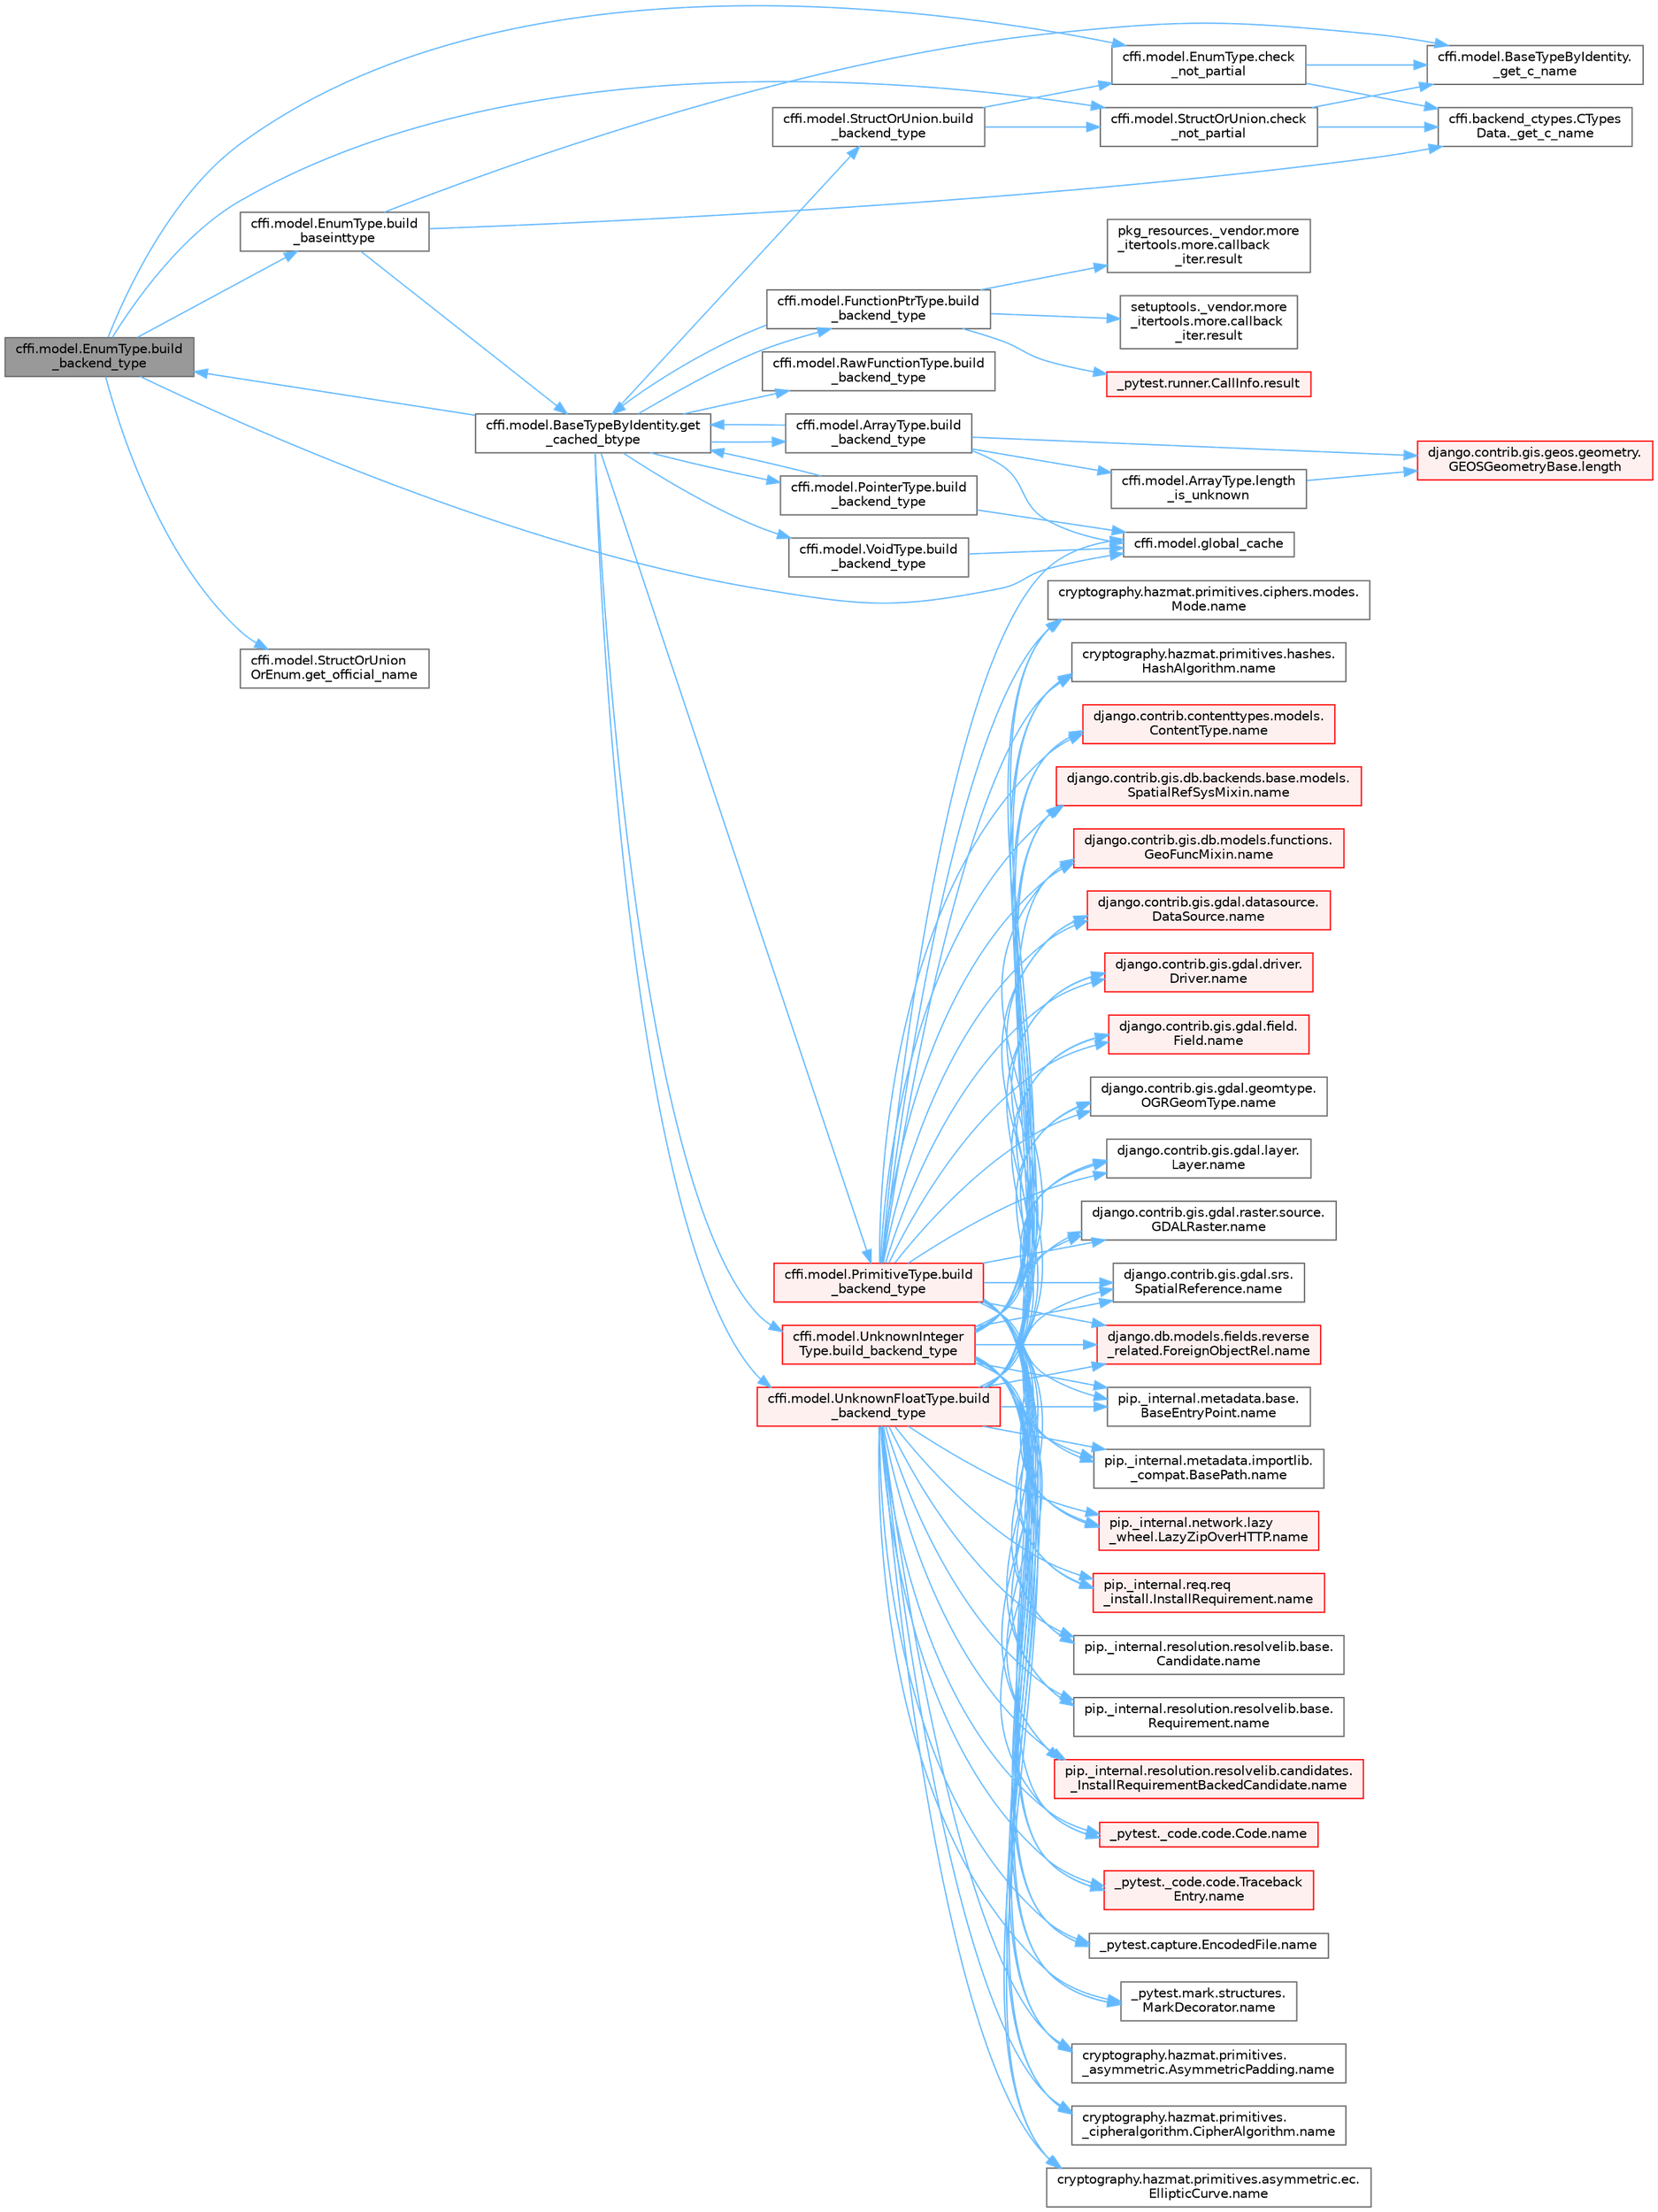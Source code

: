 digraph "cffi.model.EnumType.build_backend_type"
{
 // LATEX_PDF_SIZE
  bgcolor="transparent";
  edge [fontname=Helvetica,fontsize=10,labelfontname=Helvetica,labelfontsize=10];
  node [fontname=Helvetica,fontsize=10,shape=box,height=0.2,width=0.4];
  rankdir="LR";
  Node1 [id="Node000001",label="cffi.model.EnumType.build\l_backend_type",height=0.2,width=0.4,color="gray40", fillcolor="grey60", style="filled", fontcolor="black",tooltip=" "];
  Node1 -> Node2 [id="edge1_Node000001_Node000002",color="steelblue1",style="solid",tooltip=" "];
  Node2 [id="Node000002",label="cffi.model.EnumType.build\l_baseinttype",height=0.2,width=0.4,color="grey40", fillcolor="white", style="filled",URL="$classcffi_1_1model_1_1_enum_type.html#a7df63fd5c2daec6baa9156b59136f415",tooltip=" "];
  Node2 -> Node3 [id="edge2_Node000002_Node000003",color="steelblue1",style="solid",tooltip=" "];
  Node3 [id="Node000003",label="cffi.backend_ctypes.CTypes\lData._get_c_name",height=0.2,width=0.4,color="grey40", fillcolor="white", style="filled",URL="$classcffi_1_1backend__ctypes_1_1_c_types_data.html#a8e9f6daa8f40d579ed2cc12be8734fb7",tooltip=" "];
  Node2 -> Node4 [id="edge3_Node000002_Node000004",color="steelblue1",style="solid",tooltip=" "];
  Node4 [id="Node000004",label="cffi.model.BaseTypeByIdentity.\l_get_c_name",height=0.2,width=0.4,color="grey40", fillcolor="white", style="filled",URL="$classcffi_1_1model_1_1_base_type_by_identity.html#aaa25e7c405eddc5a6acd3ad226c69f35",tooltip=" "];
  Node2 -> Node5 [id="edge4_Node000002_Node000005",color="steelblue1",style="solid",tooltip=" "];
  Node5 [id="Node000005",label="cffi.model.BaseTypeByIdentity.get\l_cached_btype",height=0.2,width=0.4,color="grey40", fillcolor="white", style="filled",URL="$classcffi_1_1model_1_1_base_type_by_identity.html#a95c748bcf370cdb1a55ae29c95bb01dc",tooltip=" "];
  Node5 -> Node6 [id="edge5_Node000005_Node000006",color="steelblue1",style="solid",tooltip=" "];
  Node6 [id="Node000006",label="cffi.model.ArrayType.build\l_backend_type",height=0.2,width=0.4,color="grey40", fillcolor="white", style="filled",URL="$classcffi_1_1model_1_1_array_type.html#ab1bf9b41b5139d730aafc23d27d71316",tooltip=" "];
  Node6 -> Node5 [id="edge6_Node000006_Node000005",color="steelblue1",style="solid",tooltip=" "];
  Node6 -> Node7 [id="edge7_Node000006_Node000007",color="steelblue1",style="solid",tooltip=" "];
  Node7 [id="Node000007",label="cffi.model.global_cache",height=0.2,width=0.4,color="grey40", fillcolor="white", style="filled",URL="$namespacecffi_1_1model.html#a82a2bc7f1547b557d19b9dc2bf703e34",tooltip=" "];
  Node6 -> Node8 [id="edge8_Node000006_Node000008",color="steelblue1",style="solid",tooltip=" "];
  Node8 [id="Node000008",label="django.contrib.gis.geos.geometry.\lGEOSGeometryBase.length",height=0.2,width=0.4,color="red", fillcolor="#FFF0F0", style="filled",URL="$classdjango_1_1contrib_1_1gis_1_1geos_1_1geometry_1_1_g_e_o_s_geometry_base.html#af6f81dc303e8e7ca868b48dc448282a0",tooltip=" "];
  Node6 -> Node12 [id="edge9_Node000006_Node000012",color="steelblue1",style="solid",tooltip=" "];
  Node12 [id="Node000012",label="cffi.model.ArrayType.length\l_is_unknown",height=0.2,width=0.4,color="grey40", fillcolor="white", style="filled",URL="$classcffi_1_1model_1_1_array_type.html#a406e78121d3c25de5a5fc91f0db3672a",tooltip=" "];
  Node12 -> Node8 [id="edge10_Node000012_Node000008",color="steelblue1",style="solid",tooltip=" "];
  Node5 -> Node1 [id="edge11_Node000005_Node000001",color="steelblue1",style="solid",tooltip=" "];
  Node5 -> Node13 [id="edge12_Node000005_Node000013",color="steelblue1",style="solid",tooltip=" "];
  Node13 [id="Node000013",label="cffi.model.FunctionPtrType.build\l_backend_type",height=0.2,width=0.4,color="grey40", fillcolor="white", style="filled",URL="$classcffi_1_1model_1_1_function_ptr_type.html#a6ecb2b2c5d0ca96ff63185042b7165b9",tooltip=" "];
  Node13 -> Node5 [id="edge13_Node000013_Node000005",color="steelblue1",style="solid",tooltip=" "];
  Node13 -> Node14 [id="edge14_Node000013_Node000014",color="steelblue1",style="solid",tooltip=" "];
  Node14 [id="Node000014",label="_pytest.runner.CallInfo.result",height=0.2,width=0.4,color="red", fillcolor="#FFF0F0", style="filled",URL="$class__pytest_1_1runner_1_1_call_info.html#aa20fb81bb861308c8630c9b078fa9744",tooltip=" "];
  Node13 -> Node16 [id="edge15_Node000013_Node000016",color="steelblue1",style="solid",tooltip=" "];
  Node16 [id="Node000016",label="pkg_resources._vendor.more\l_itertools.more.callback\l_iter.result",height=0.2,width=0.4,color="grey40", fillcolor="white", style="filled",URL="$classpkg__resources_1_1__vendor_1_1more__itertools_1_1more_1_1callback__iter.html#a6afb93a7b23dee359723bd840f95acd0",tooltip=" "];
  Node13 -> Node17 [id="edge16_Node000013_Node000017",color="steelblue1",style="solid",tooltip=" "];
  Node17 [id="Node000017",label="setuptools._vendor.more\l_itertools.more.callback\l_iter.result",height=0.2,width=0.4,color="grey40", fillcolor="white", style="filled",URL="$classsetuptools_1_1__vendor_1_1more__itertools_1_1more_1_1callback__iter.html#a1f392626f7413a76bea54b12f1fd9504",tooltip=" "];
  Node5 -> Node18 [id="edge17_Node000005_Node000018",color="steelblue1",style="solid",tooltip=" "];
  Node18 [id="Node000018",label="cffi.model.PointerType.build\l_backend_type",height=0.2,width=0.4,color="grey40", fillcolor="white", style="filled",URL="$classcffi_1_1model_1_1_pointer_type.html#a440d41bc9ee99d0da3704e5908af3109",tooltip=" "];
  Node18 -> Node5 [id="edge18_Node000018_Node000005",color="steelblue1",style="solid",tooltip=" "];
  Node18 -> Node7 [id="edge19_Node000018_Node000007",color="steelblue1",style="solid",tooltip=" "];
  Node5 -> Node19 [id="edge20_Node000005_Node000019",color="steelblue1",style="solid",tooltip=" "];
  Node19 [id="Node000019",label="cffi.model.PrimitiveType.build\l_backend_type",height=0.2,width=0.4,color="red", fillcolor="#FFF0F0", style="filled",URL="$classcffi_1_1model_1_1_primitive_type.html#acf93b918a5bbca5bf8ef9e1b52f4282e",tooltip=" "];
  Node19 -> Node7 [id="edge21_Node000019_Node000007",color="steelblue1",style="solid",tooltip=" "];
  Node19 -> Node20 [id="edge22_Node000019_Node000020",color="steelblue1",style="solid",tooltip=" "];
  Node20 [id="Node000020",label="_pytest._code.code.Code.name",height=0.2,width=0.4,color="red", fillcolor="#FFF0F0", style="filled",URL="$class__pytest_1_1__code_1_1code_1_1_code.html#a1f3cbc53ca6df4a1bab12183694b6e78",tooltip=" "];
  Node19 -> Node31 [id="edge23_Node000019_Node000031",color="steelblue1",style="solid",tooltip=" "];
  Node31 [id="Node000031",label="_pytest._code.code.Traceback\lEntry.name",height=0.2,width=0.4,color="red", fillcolor="#FFF0F0", style="filled",URL="$class__pytest_1_1__code_1_1code_1_1_traceback_entry.html#a106b95c0753f41669fbfb8ee4c11ad3d",tooltip=" "];
  Node19 -> Node33 [id="edge24_Node000019_Node000033",color="steelblue1",style="solid",tooltip=" "];
  Node33 [id="Node000033",label="_pytest.capture.EncodedFile.name",height=0.2,width=0.4,color="grey40", fillcolor="white", style="filled",URL="$class__pytest_1_1capture_1_1_encoded_file.html#a738c73b5de21c7261d9e51f71e4f0397",tooltip=" "];
  Node19 -> Node34 [id="edge25_Node000019_Node000034",color="steelblue1",style="solid",tooltip=" "];
  Node34 [id="Node000034",label="_pytest.mark.structures.\lMarkDecorator.name",height=0.2,width=0.4,color="grey40", fillcolor="white", style="filled",URL="$class__pytest_1_1mark_1_1structures_1_1_mark_decorator.html#ae8f66760cda125450e0e3bd38689c72f",tooltip=" "];
  Node19 -> Node35 [id="edge26_Node000019_Node000035",color="steelblue1",style="solid",tooltip=" "];
  Node35 [id="Node000035",label="cryptography.hazmat.primitives.\l_asymmetric.AsymmetricPadding.name",height=0.2,width=0.4,color="grey40", fillcolor="white", style="filled",URL="$classcryptography_1_1hazmat_1_1primitives_1_1__asymmetric_1_1_asymmetric_padding.html#a8f72e8284cb336861a873ed5ce0e39b5",tooltip=" "];
  Node19 -> Node36 [id="edge27_Node000019_Node000036",color="steelblue1",style="solid",tooltip=" "];
  Node36 [id="Node000036",label="cryptography.hazmat.primitives.\l_cipheralgorithm.CipherAlgorithm.name",height=0.2,width=0.4,color="grey40", fillcolor="white", style="filled",URL="$classcryptography_1_1hazmat_1_1primitives_1_1__cipheralgorithm_1_1_cipher_algorithm.html#a50567a5c3388450ab7aa883ab34a1ac7",tooltip=" "];
  Node19 -> Node37 [id="edge28_Node000019_Node000037",color="steelblue1",style="solid",tooltip=" "];
  Node37 [id="Node000037",label="cryptography.hazmat.primitives.asymmetric.ec.\lEllipticCurve.name",height=0.2,width=0.4,color="grey40", fillcolor="white", style="filled",URL="$classcryptography_1_1hazmat_1_1primitives_1_1asymmetric_1_1ec_1_1_elliptic_curve.html#a2775c4e945309a6c7ea33dace1698a60",tooltip=" "];
  Node19 -> Node38 [id="edge29_Node000019_Node000038",color="steelblue1",style="solid",tooltip=" "];
  Node38 [id="Node000038",label="cryptography.hazmat.primitives.ciphers.modes.\lMode.name",height=0.2,width=0.4,color="grey40", fillcolor="white", style="filled",URL="$classcryptography_1_1hazmat_1_1primitives_1_1ciphers_1_1modes_1_1_mode.html#a99d93fd1370a2abbb5bb5cffbd5ff0f7",tooltip=" "];
  Node19 -> Node39 [id="edge30_Node000019_Node000039",color="steelblue1",style="solid",tooltip=" "];
  Node39 [id="Node000039",label="cryptography.hazmat.primitives.hashes.\lHashAlgorithm.name",height=0.2,width=0.4,color="grey40", fillcolor="white", style="filled",URL="$classcryptography_1_1hazmat_1_1primitives_1_1hashes_1_1_hash_algorithm.html#a42c7e1582d9b46a015774af9e5cbbb0b",tooltip=" "];
  Node19 -> Node40 [id="edge31_Node000019_Node000040",color="steelblue1",style="solid",tooltip=" "];
  Node40 [id="Node000040",label="django.contrib.contenttypes.models.\lContentType.name",height=0.2,width=0.4,color="red", fillcolor="#FFF0F0", style="filled",URL="$classdjango_1_1contrib_1_1contenttypes_1_1models_1_1_content_type.html#a305b62f56597bb2e4823dcf5e6ccdcf8",tooltip=" "];
  Node19 -> Node42 [id="edge32_Node000019_Node000042",color="steelblue1",style="solid",tooltip=" "];
  Node42 [id="Node000042",label="django.contrib.gis.db.backends.base.models.\lSpatialRefSysMixin.name",height=0.2,width=0.4,color="red", fillcolor="#FFF0F0", style="filled",URL="$classdjango_1_1contrib_1_1gis_1_1db_1_1backends_1_1base_1_1models_1_1_spatial_ref_sys_mixin.html#a56fe36e786b49160249395f453dd1cab",tooltip=" "];
  Node19 -> Node70 [id="edge33_Node000019_Node000070",color="steelblue1",style="solid",tooltip=" "];
  Node70 [id="Node000070",label="django.contrib.gis.db.models.functions.\lGeoFuncMixin.name",height=0.2,width=0.4,color="red", fillcolor="#FFF0F0", style="filled",URL="$classdjango_1_1contrib_1_1gis_1_1db_1_1models_1_1functions_1_1_geo_func_mixin.html#adeeb6b2c9db337396468712e919af622",tooltip=" "];
  Node19 -> Node71 [id="edge34_Node000019_Node000071",color="steelblue1",style="solid",tooltip=" "];
  Node71 [id="Node000071",label="django.contrib.gis.gdal.datasource.\lDataSource.name",height=0.2,width=0.4,color="red", fillcolor="#FFF0F0", style="filled",URL="$classdjango_1_1contrib_1_1gis_1_1gdal_1_1datasource_1_1_data_source.html#aaa98728c7ef6f4d96c689550e8af3ed5",tooltip=" "];
  Node19 -> Node85 [id="edge35_Node000019_Node000085",color="steelblue1",style="solid",tooltip=" "];
  Node85 [id="Node000085",label="django.contrib.gis.gdal.driver.\lDriver.name",height=0.2,width=0.4,color="red", fillcolor="#FFF0F0", style="filled",URL="$classdjango_1_1contrib_1_1gis_1_1gdal_1_1driver_1_1_driver.html#aaa5d4d1b9fd762839db84d1e56e36b7f",tooltip=" "];
  Node19 -> Node86 [id="edge36_Node000019_Node000086",color="steelblue1",style="solid",tooltip=" "];
  Node86 [id="Node000086",label="django.contrib.gis.gdal.field.\lField.name",height=0.2,width=0.4,color="red", fillcolor="#FFF0F0", style="filled",URL="$classdjango_1_1contrib_1_1gis_1_1gdal_1_1field_1_1_field.html#a28a3b0af5006d5abf34d5b1497011368",tooltip=" "];
  Node19 -> Node87 [id="edge37_Node000019_Node000087",color="steelblue1",style="solid",tooltip=" "];
  Node87 [id="Node000087",label="django.contrib.gis.gdal.geomtype.\lOGRGeomType.name",height=0.2,width=0.4,color="grey40", fillcolor="white", style="filled",URL="$classdjango_1_1contrib_1_1gis_1_1gdal_1_1geomtype_1_1_o_g_r_geom_type.html#a719b3100682ab8df79fd8a2484163b8e",tooltip=" "];
  Node19 -> Node88 [id="edge38_Node000019_Node000088",color="steelblue1",style="solid",tooltip=" "];
  Node88 [id="Node000088",label="django.contrib.gis.gdal.layer.\lLayer.name",height=0.2,width=0.4,color="grey40", fillcolor="white", style="filled",URL="$classdjango_1_1contrib_1_1gis_1_1gdal_1_1layer_1_1_layer.html#a53791d8e2fe8b1ca86b426a625e7d66c",tooltip=" "];
  Node19 -> Node89 [id="edge39_Node000019_Node000089",color="steelblue1",style="solid",tooltip=" "];
  Node89 [id="Node000089",label="django.contrib.gis.gdal.raster.source.\lGDALRaster.name",height=0.2,width=0.4,color="grey40", fillcolor="white", style="filled",URL="$classdjango_1_1contrib_1_1gis_1_1gdal_1_1raster_1_1source_1_1_g_d_a_l_raster.html#a6cca2a8eca0ab4ff2e89f0f0cce590d1",tooltip=" "];
  Node19 -> Node90 [id="edge40_Node000019_Node000090",color="steelblue1",style="solid",tooltip=" "];
  Node90 [id="Node000090",label="django.contrib.gis.gdal.srs.\lSpatialReference.name",height=0.2,width=0.4,color="grey40", fillcolor="white", style="filled",URL="$classdjango_1_1contrib_1_1gis_1_1gdal_1_1srs_1_1_spatial_reference.html#ac2c9d37b41ae1a91ca63a7046590d603",tooltip=" "];
  Node19 -> Node91 [id="edge41_Node000019_Node000091",color="steelblue1",style="solid",tooltip=" "];
  Node91 [id="Node000091",label="django.db.models.fields.reverse\l_related.ForeignObjectRel.name",height=0.2,width=0.4,color="red", fillcolor="#FFF0F0", style="filled",URL="$classdjango_1_1db_1_1models_1_1fields_1_1reverse__related_1_1_foreign_object_rel.html#a5c0c2387142987d2c9582e677e90b5d7",tooltip=" "];
  Node19 -> Node403 [id="edge42_Node000019_Node000403",color="steelblue1",style="solid",tooltip=" "];
  Node403 [id="Node000403",label="pip._internal.metadata.base.\lBaseEntryPoint.name",height=0.2,width=0.4,color="grey40", fillcolor="white", style="filled",URL="$classpip_1_1__internal_1_1metadata_1_1base_1_1_base_entry_point.html#acd0c7299966258aeb0876da26520233d",tooltip=" "];
  Node19 -> Node404 [id="edge43_Node000019_Node000404",color="steelblue1",style="solid",tooltip=" "];
  Node404 [id="Node000404",label="pip._internal.metadata.importlib.\l_compat.BasePath.name",height=0.2,width=0.4,color="grey40", fillcolor="white", style="filled",URL="$classpip_1_1__internal_1_1metadata_1_1importlib_1_1__compat_1_1_base_path.html#aa5b4e00be6be00e1bd599909ae50bc00",tooltip=" "];
  Node19 -> Node405 [id="edge44_Node000019_Node000405",color="steelblue1",style="solid",tooltip=" "];
  Node405 [id="Node000405",label="pip._internal.network.lazy\l_wheel.LazyZipOverHTTP.name",height=0.2,width=0.4,color="red", fillcolor="#FFF0F0", style="filled",URL="$classpip_1_1__internal_1_1network_1_1lazy__wheel_1_1_lazy_zip_over_h_t_t_p.html#a59403bb703d375caa6c1dda7573257a1",tooltip=" "];
  Node19 -> Node406 [id="edge45_Node000019_Node000406",color="steelblue1",style="solid",tooltip=" "];
  Node406 [id="Node000406",label="pip._internal.req.req\l_install.InstallRequirement.name",height=0.2,width=0.4,color="red", fillcolor="#FFF0F0", style="filled",URL="$classpip_1_1__internal_1_1req_1_1req__install_1_1_install_requirement.html#a6b019e16ae98576ae64c68e0f5824e34",tooltip=" "];
  Node19 -> Node414 [id="edge46_Node000019_Node000414",color="steelblue1",style="solid",tooltip=" "];
  Node414 [id="Node000414",label="pip._internal.resolution.resolvelib.base.\lCandidate.name",height=0.2,width=0.4,color="grey40", fillcolor="white", style="filled",URL="$classpip_1_1__internal_1_1resolution_1_1resolvelib_1_1base_1_1_candidate.html#a7000e68e912182072a011f9df0c142ee",tooltip=" "];
  Node19 -> Node415 [id="edge47_Node000019_Node000415",color="steelblue1",style="solid",tooltip=" "];
  Node415 [id="Node000415",label="pip._internal.resolution.resolvelib.base.\lRequirement.name",height=0.2,width=0.4,color="grey40", fillcolor="white", style="filled",URL="$classpip_1_1__internal_1_1resolution_1_1resolvelib_1_1base_1_1_requirement.html#a013752876d4b3521f3a087987b443d90",tooltip=" "];
  Node19 -> Node416 [id="edge48_Node000019_Node000416",color="steelblue1",style="solid",tooltip=" "];
  Node416 [id="Node000416",label="pip._internal.resolution.resolvelib.candidates.\l_InstallRequirementBackedCandidate.name",height=0.2,width=0.4,color="red", fillcolor="#FFF0F0", style="filled",URL="$classpip_1_1__internal_1_1resolution_1_1resolvelib_1_1candidates_1_1___install_requirement_backed_candidate.html#a1538a825241b855a4abf51d6bf616cde",tooltip=" "];
  Node5 -> Node4536 [id="edge49_Node000005_Node004536",color="steelblue1",style="solid",tooltip=" "];
  Node4536 [id="Node004536",label="cffi.model.RawFunctionType.build\l_backend_type",height=0.2,width=0.4,color="grey40", fillcolor="white", style="filled",URL="$classcffi_1_1model_1_1_raw_function_type.html#aea1a643bbda2f7840da465bab784760a",tooltip=" "];
  Node5 -> Node4537 [id="edge50_Node000005_Node004537",color="steelblue1",style="solid",tooltip=" "];
  Node4537 [id="Node004537",label="cffi.model.StructOrUnion.build\l_backend_type",height=0.2,width=0.4,color="grey40", fillcolor="white", style="filled",URL="$classcffi_1_1model_1_1_struct_or_union.html#aa028e84b721b7d2cd7e246526706561f",tooltip=" "];
  Node4537 -> Node4538 [id="edge51_Node004537_Node004538",color="steelblue1",style="solid",tooltip=" "];
  Node4538 [id="Node004538",label="cffi.model.EnumType.check\l_not_partial",height=0.2,width=0.4,color="grey40", fillcolor="white", style="filled",URL="$classcffi_1_1model_1_1_enum_type.html#a241d3267d1354c3ccfcb3c5d2abe3da7",tooltip=" "];
  Node4538 -> Node3 [id="edge52_Node004538_Node000003",color="steelblue1",style="solid",tooltip=" "];
  Node4538 -> Node4 [id="edge53_Node004538_Node000004",color="steelblue1",style="solid",tooltip=" "];
  Node4537 -> Node4539 [id="edge54_Node004537_Node004539",color="steelblue1",style="solid",tooltip=" "];
  Node4539 [id="Node004539",label="cffi.model.StructOrUnion.check\l_not_partial",height=0.2,width=0.4,color="grey40", fillcolor="white", style="filled",URL="$classcffi_1_1model_1_1_struct_or_union.html#a6a1bb11674c72e382149e9da9048c12b",tooltip=" "];
  Node4539 -> Node3 [id="edge55_Node004539_Node000003",color="steelblue1",style="solid",tooltip=" "];
  Node4539 -> Node4 [id="edge56_Node004539_Node000004",color="steelblue1",style="solid",tooltip=" "];
  Node5 -> Node4540 [id="edge57_Node000005_Node004540",color="steelblue1",style="solid",tooltip=" "];
  Node4540 [id="Node004540",label="cffi.model.UnknownFloatType.build\l_backend_type",height=0.2,width=0.4,color="red", fillcolor="#FFF0F0", style="filled",URL="$classcffi_1_1model_1_1_unknown_float_type.html#a5d9ae67be835ab28339d1084b97e441f",tooltip=" "];
  Node4540 -> Node20 [id="edge58_Node004540_Node000020",color="steelblue1",style="solid",tooltip=" "];
  Node4540 -> Node31 [id="edge59_Node004540_Node000031",color="steelblue1",style="solid",tooltip=" "];
  Node4540 -> Node33 [id="edge60_Node004540_Node000033",color="steelblue1",style="solid",tooltip=" "];
  Node4540 -> Node34 [id="edge61_Node004540_Node000034",color="steelblue1",style="solid",tooltip=" "];
  Node4540 -> Node35 [id="edge62_Node004540_Node000035",color="steelblue1",style="solid",tooltip=" "];
  Node4540 -> Node36 [id="edge63_Node004540_Node000036",color="steelblue1",style="solid",tooltip=" "];
  Node4540 -> Node37 [id="edge64_Node004540_Node000037",color="steelblue1",style="solid",tooltip=" "];
  Node4540 -> Node38 [id="edge65_Node004540_Node000038",color="steelblue1",style="solid",tooltip=" "];
  Node4540 -> Node39 [id="edge66_Node004540_Node000039",color="steelblue1",style="solid",tooltip=" "];
  Node4540 -> Node40 [id="edge67_Node004540_Node000040",color="steelblue1",style="solid",tooltip=" "];
  Node4540 -> Node42 [id="edge68_Node004540_Node000042",color="steelblue1",style="solid",tooltip=" "];
  Node4540 -> Node70 [id="edge69_Node004540_Node000070",color="steelblue1",style="solid",tooltip=" "];
  Node4540 -> Node71 [id="edge70_Node004540_Node000071",color="steelblue1",style="solid",tooltip=" "];
  Node4540 -> Node85 [id="edge71_Node004540_Node000085",color="steelblue1",style="solid",tooltip=" "];
  Node4540 -> Node86 [id="edge72_Node004540_Node000086",color="steelblue1",style="solid",tooltip=" "];
  Node4540 -> Node87 [id="edge73_Node004540_Node000087",color="steelblue1",style="solid",tooltip=" "];
  Node4540 -> Node88 [id="edge74_Node004540_Node000088",color="steelblue1",style="solid",tooltip=" "];
  Node4540 -> Node89 [id="edge75_Node004540_Node000089",color="steelblue1",style="solid",tooltip=" "];
  Node4540 -> Node90 [id="edge76_Node004540_Node000090",color="steelblue1",style="solid",tooltip=" "];
  Node4540 -> Node91 [id="edge77_Node004540_Node000091",color="steelblue1",style="solid",tooltip=" "];
  Node4540 -> Node403 [id="edge78_Node004540_Node000403",color="steelblue1",style="solid",tooltip=" "];
  Node4540 -> Node404 [id="edge79_Node004540_Node000404",color="steelblue1",style="solid",tooltip=" "];
  Node4540 -> Node405 [id="edge80_Node004540_Node000405",color="steelblue1",style="solid",tooltip=" "];
  Node4540 -> Node406 [id="edge81_Node004540_Node000406",color="steelblue1",style="solid",tooltip=" "];
  Node4540 -> Node414 [id="edge82_Node004540_Node000414",color="steelblue1",style="solid",tooltip=" "];
  Node4540 -> Node415 [id="edge83_Node004540_Node000415",color="steelblue1",style="solid",tooltip=" "];
  Node4540 -> Node416 [id="edge84_Node004540_Node000416",color="steelblue1",style="solid",tooltip=" "];
  Node5 -> Node4541 [id="edge85_Node000005_Node004541",color="steelblue1",style="solid",tooltip=" "];
  Node4541 [id="Node004541",label="cffi.model.UnknownInteger\lType.build_backend_type",height=0.2,width=0.4,color="red", fillcolor="#FFF0F0", style="filled",URL="$classcffi_1_1model_1_1_unknown_integer_type.html#a02a48c39e7760d3561f46c8f7b9751a5",tooltip=" "];
  Node4541 -> Node20 [id="edge86_Node004541_Node000020",color="steelblue1",style="solid",tooltip=" "];
  Node4541 -> Node31 [id="edge87_Node004541_Node000031",color="steelblue1",style="solid",tooltip=" "];
  Node4541 -> Node33 [id="edge88_Node004541_Node000033",color="steelblue1",style="solid",tooltip=" "];
  Node4541 -> Node34 [id="edge89_Node004541_Node000034",color="steelblue1",style="solid",tooltip=" "];
  Node4541 -> Node35 [id="edge90_Node004541_Node000035",color="steelblue1",style="solid",tooltip=" "];
  Node4541 -> Node36 [id="edge91_Node004541_Node000036",color="steelblue1",style="solid",tooltip=" "];
  Node4541 -> Node37 [id="edge92_Node004541_Node000037",color="steelblue1",style="solid",tooltip=" "];
  Node4541 -> Node38 [id="edge93_Node004541_Node000038",color="steelblue1",style="solid",tooltip=" "];
  Node4541 -> Node39 [id="edge94_Node004541_Node000039",color="steelblue1",style="solid",tooltip=" "];
  Node4541 -> Node40 [id="edge95_Node004541_Node000040",color="steelblue1",style="solid",tooltip=" "];
  Node4541 -> Node42 [id="edge96_Node004541_Node000042",color="steelblue1",style="solid",tooltip=" "];
  Node4541 -> Node70 [id="edge97_Node004541_Node000070",color="steelblue1",style="solid",tooltip=" "];
  Node4541 -> Node71 [id="edge98_Node004541_Node000071",color="steelblue1",style="solid",tooltip=" "];
  Node4541 -> Node85 [id="edge99_Node004541_Node000085",color="steelblue1",style="solid",tooltip=" "];
  Node4541 -> Node86 [id="edge100_Node004541_Node000086",color="steelblue1",style="solid",tooltip=" "];
  Node4541 -> Node87 [id="edge101_Node004541_Node000087",color="steelblue1",style="solid",tooltip=" "];
  Node4541 -> Node88 [id="edge102_Node004541_Node000088",color="steelblue1",style="solid",tooltip=" "];
  Node4541 -> Node89 [id="edge103_Node004541_Node000089",color="steelblue1",style="solid",tooltip=" "];
  Node4541 -> Node90 [id="edge104_Node004541_Node000090",color="steelblue1",style="solid",tooltip=" "];
  Node4541 -> Node91 [id="edge105_Node004541_Node000091",color="steelblue1",style="solid",tooltip=" "];
  Node4541 -> Node403 [id="edge106_Node004541_Node000403",color="steelblue1",style="solid",tooltip=" "];
  Node4541 -> Node404 [id="edge107_Node004541_Node000404",color="steelblue1",style="solid",tooltip=" "];
  Node4541 -> Node405 [id="edge108_Node004541_Node000405",color="steelblue1",style="solid",tooltip=" "];
  Node4541 -> Node406 [id="edge109_Node004541_Node000406",color="steelblue1",style="solid",tooltip=" "];
  Node4541 -> Node414 [id="edge110_Node004541_Node000414",color="steelblue1",style="solid",tooltip=" "];
  Node4541 -> Node415 [id="edge111_Node004541_Node000415",color="steelblue1",style="solid",tooltip=" "];
  Node4541 -> Node416 [id="edge112_Node004541_Node000416",color="steelblue1",style="solid",tooltip=" "];
  Node5 -> Node4542 [id="edge113_Node000005_Node004542",color="steelblue1",style="solid",tooltip=" "];
  Node4542 [id="Node004542",label="cffi.model.VoidType.build\l_backend_type",height=0.2,width=0.4,color="grey40", fillcolor="white", style="filled",URL="$classcffi_1_1model_1_1_void_type.html#ad1cfd2f24d76bb8b0ef086071edfe50e",tooltip=" "];
  Node4542 -> Node7 [id="edge114_Node004542_Node000007",color="steelblue1",style="solid",tooltip=" "];
  Node1 -> Node4538 [id="edge115_Node000001_Node004538",color="steelblue1",style="solid",tooltip=" "];
  Node1 -> Node4539 [id="edge116_Node000001_Node004539",color="steelblue1",style="solid",tooltip=" "];
  Node1 -> Node4543 [id="edge117_Node000001_Node004543",color="steelblue1",style="solid",tooltip=" "];
  Node4543 [id="Node004543",label="cffi.model.StructOrUnion\lOrEnum.get_official_name",height=0.2,width=0.4,color="grey40", fillcolor="white", style="filled",URL="$classcffi_1_1model_1_1_struct_or_union_or_enum.html#a87ac639a52387cd20acf4e50660e155b",tooltip=" "];
  Node1 -> Node7 [id="edge118_Node000001_Node000007",color="steelblue1",style="solid",tooltip=" "];
}
